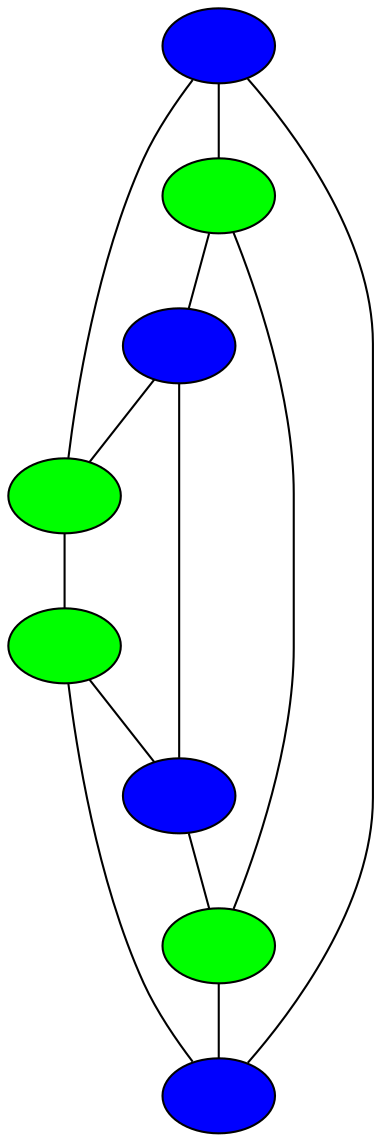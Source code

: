 graph crown {
	n1 [label="", style="filled", fillcolor="blue"];
	n2 [label="", style="filled", fillcolor="green"];
	n3 [label="", style="filled", fillcolor="blue"];
	n4 [label="", style="filled", fillcolor="green"];
	n5 [label="", style="filled", fillcolor="green"];
	n6 [label="", style="filled", fillcolor="blue"];
	n7 [label="", style="filled", fillcolor="green"];
	n8 [label="", style="filled", fillcolor="blue"];
	
	n1 -- n2 -- n3 -- n4 -- n5 -- n6 -- n7 -- n8 -- n1;
	n1 -- n4;
	n2 -- n7;
	n3 -- n6;
	n5 -- n8;
}
